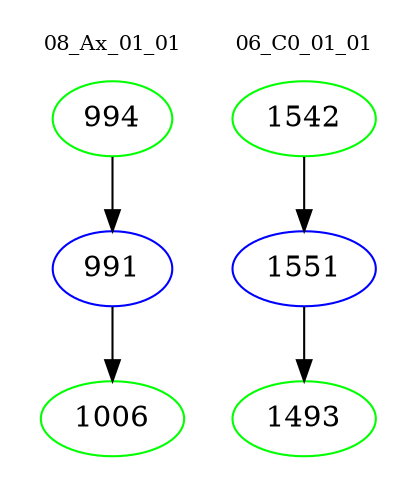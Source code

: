 digraph{
subgraph cluster_0 {
color = white
label = "08_Ax_01_01";
fontsize=10;
T0_994 [label="994", color="green"]
T0_994 -> T0_991 [color="black"]
T0_991 [label="991", color="blue"]
T0_991 -> T0_1006 [color="black"]
T0_1006 [label="1006", color="green"]
}
subgraph cluster_1 {
color = white
label = "06_C0_01_01";
fontsize=10;
T1_1542 [label="1542", color="green"]
T1_1542 -> T1_1551 [color="black"]
T1_1551 [label="1551", color="blue"]
T1_1551 -> T1_1493 [color="black"]
T1_1493 [label="1493", color="green"]
}
}
